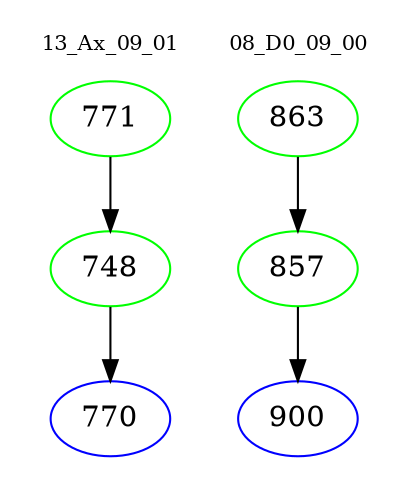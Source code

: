 digraph{
subgraph cluster_0 {
color = white
label = "13_Ax_09_01";
fontsize=10;
T0_771 [label="771", color="green"]
T0_771 -> T0_748 [color="black"]
T0_748 [label="748", color="green"]
T0_748 -> T0_770 [color="black"]
T0_770 [label="770", color="blue"]
}
subgraph cluster_1 {
color = white
label = "08_D0_09_00";
fontsize=10;
T1_863 [label="863", color="green"]
T1_863 -> T1_857 [color="black"]
T1_857 [label="857", color="green"]
T1_857 -> T1_900 [color="black"]
T1_900 [label="900", color="blue"]
}
}
